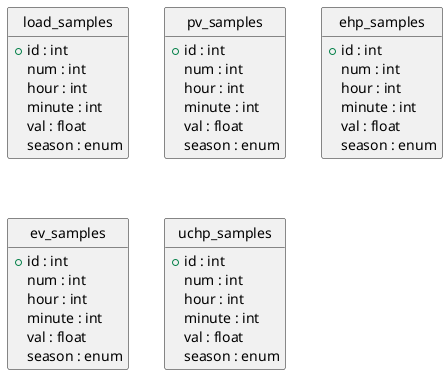 @startuml sample_erd
hide empty members
hide circle
skinparam Linetype ortho
skinparam Shadowing false
skinparam PackageStyle rectangle

entity load_samples {
  + id : int
  num : int
  hour : int
  minute : int
  val : float
  season : enum
}

entity pv_samples {
  + id : int
  num : int
  hour : int
  minute : int
  val : float
  season : enum
}

entity ehp_samples {
  + id : int
  num : int
  hour : int
  minute : int
  val : float
  season : enum
}

entity ev_samples {
  + id : int
  num : int
  hour : int
  minute : int
  val : float
  season : enum
}

entity uchp_samples {
  + id : int
  num : int
  hour : int
  minute : int
  val : float
  season : enum
}
@enduml
